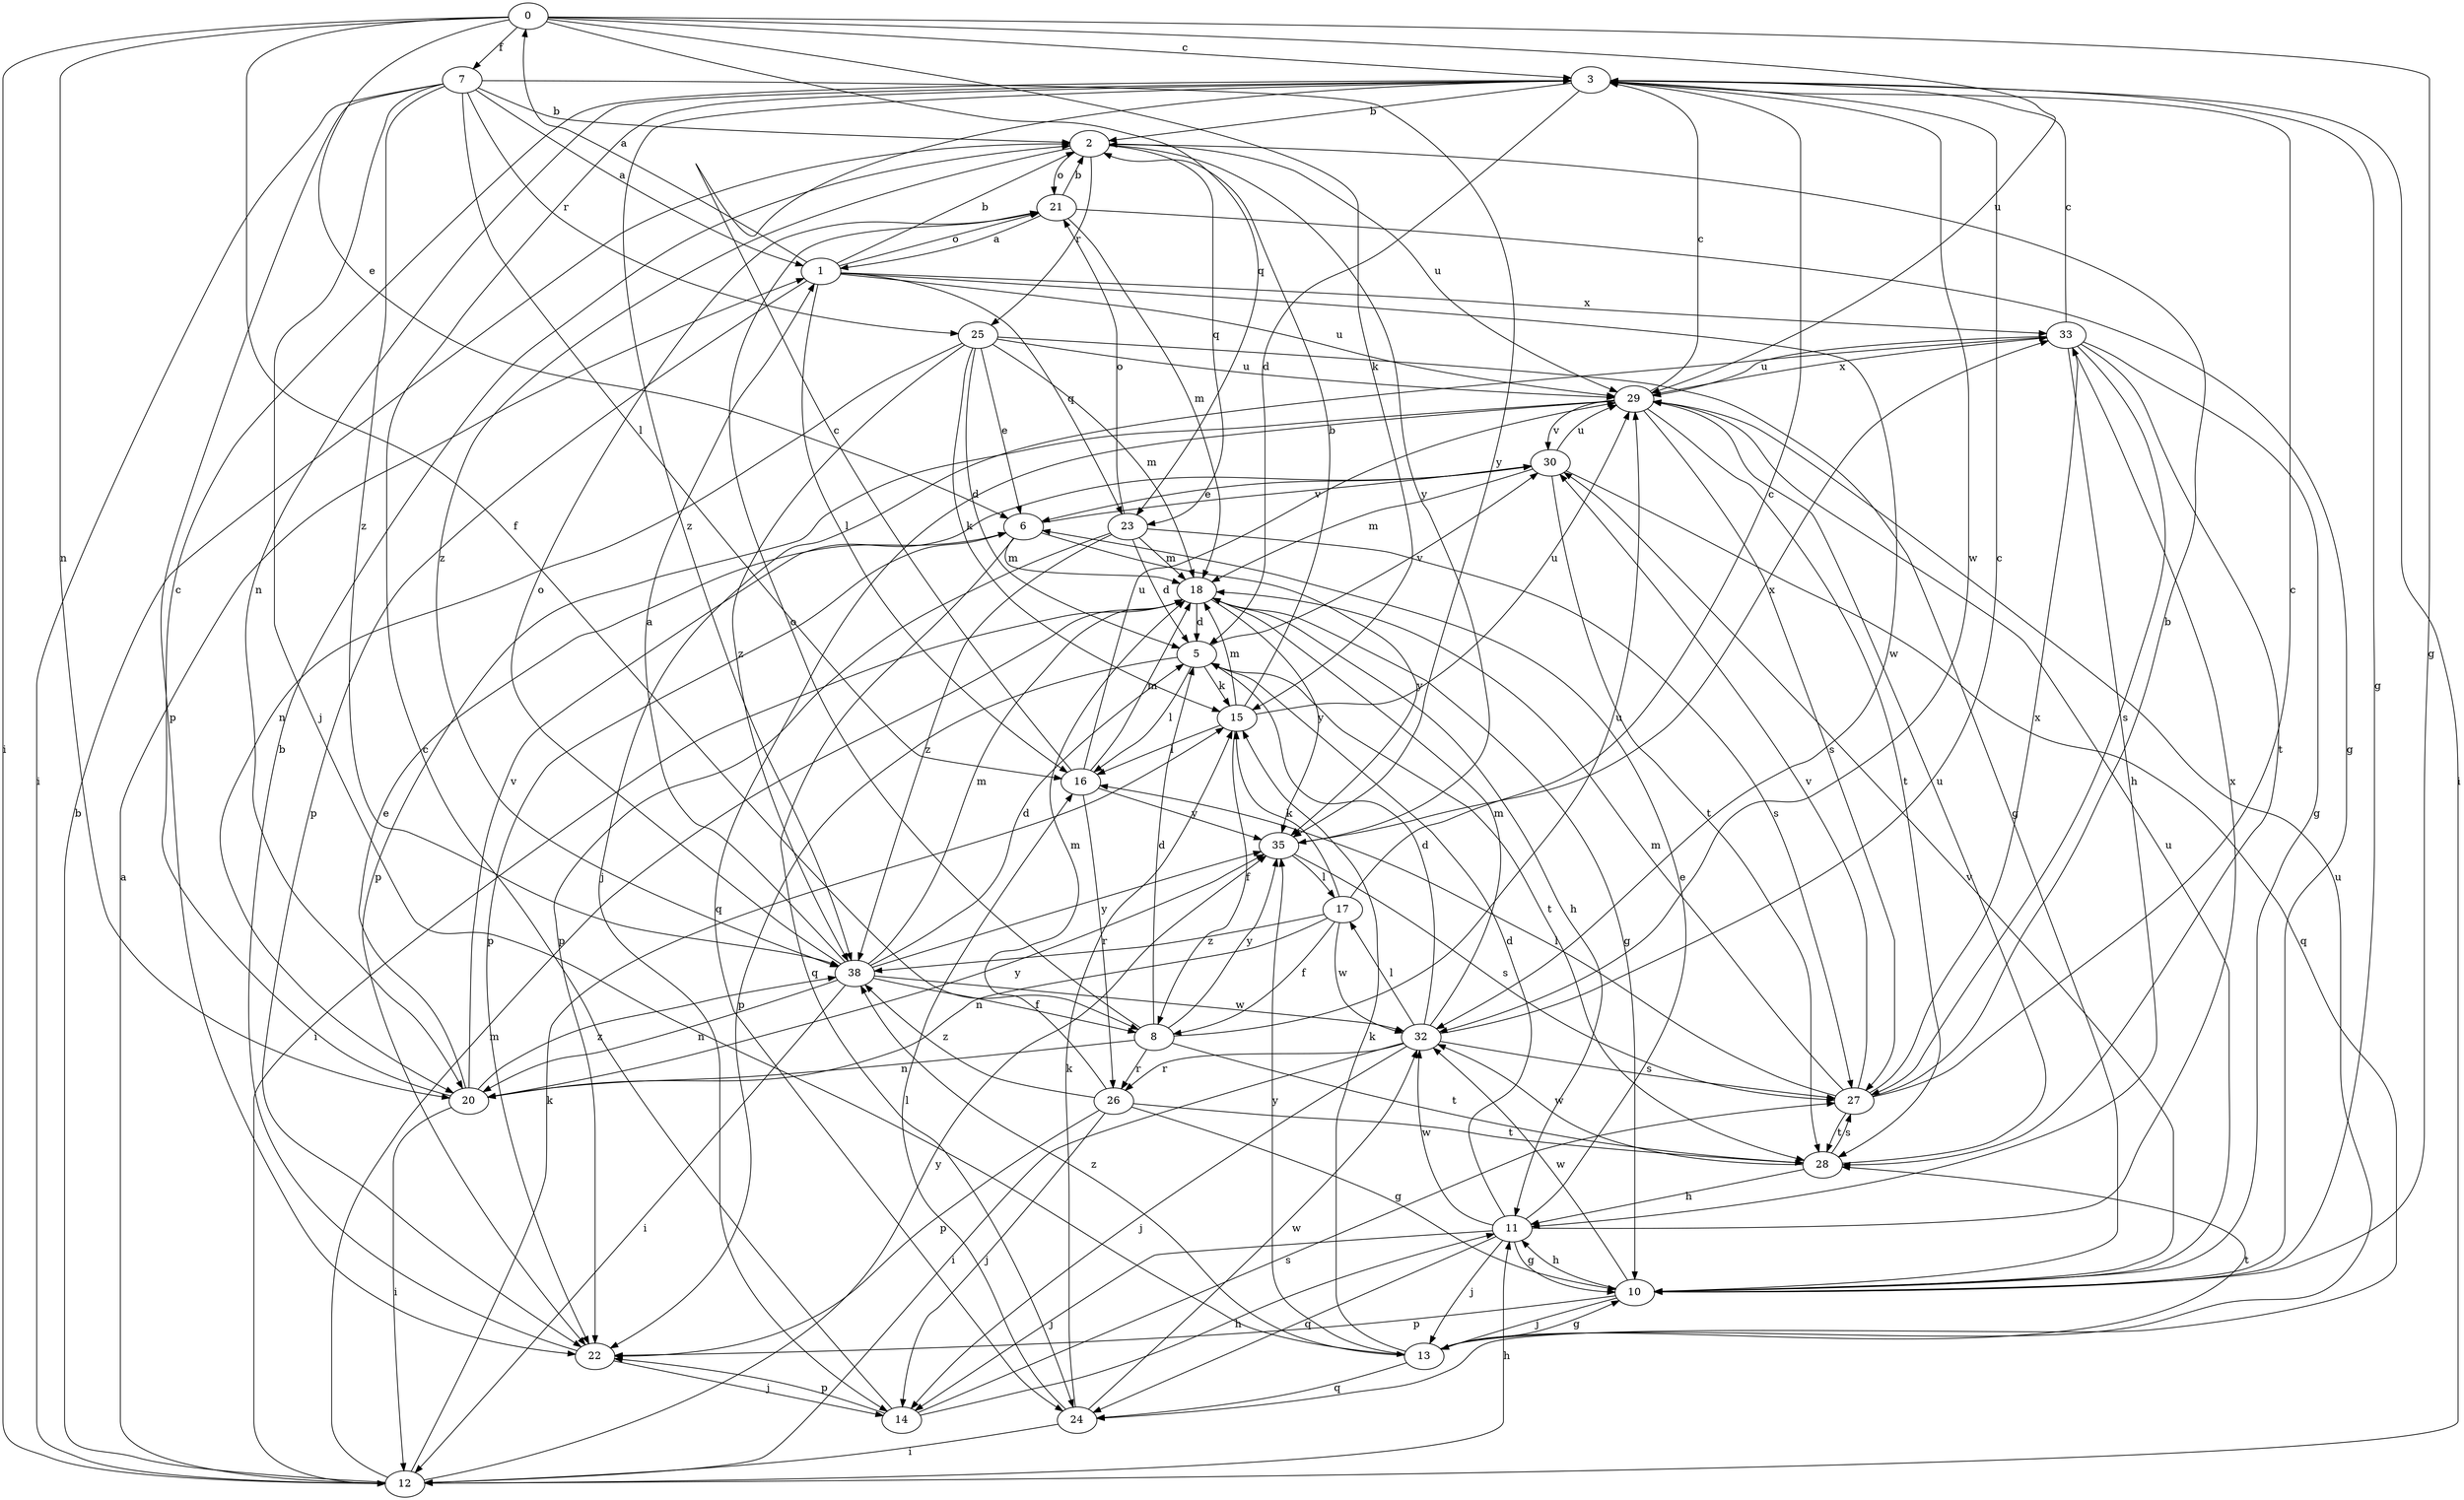 strict digraph  {
0;
1;
2;
3;
5;
6;
7;
8;
10;
11;
12;
13;
14;
15;
16;
17;
18;
20;
21;
22;
23;
24;
25;
26;
27;
28;
29;
30;
32;
33;
35;
38;
0 -> 3  [label=c];
0 -> 6  [label=e];
0 -> 7  [label=f];
0 -> 8  [label=f];
0 -> 10  [label=g];
0 -> 12  [label=i];
0 -> 15  [label=k];
0 -> 20  [label=n];
0 -> 23  [label=q];
0 -> 29  [label=u];
1 -> 0  [label=a];
1 -> 2  [label=b];
1 -> 16  [label=l];
1 -> 21  [label=o];
1 -> 22  [label=p];
1 -> 23  [label=q];
1 -> 29  [label=u];
1 -> 32  [label=w];
1 -> 33  [label=x];
2 -> 21  [label=o];
2 -> 23  [label=q];
2 -> 25  [label=r];
2 -> 29  [label=u];
2 -> 35  [label=y];
2 -> 38  [label=z];
3 -> 2  [label=b];
3 -> 5  [label=d];
3 -> 10  [label=g];
3 -> 12  [label=i];
3 -> 20  [label=n];
3 -> 32  [label=w];
3 -> 38  [label=z];
5 -> 15  [label=k];
5 -> 16  [label=l];
5 -> 22  [label=p];
5 -> 28  [label=t];
5 -> 30  [label=v];
6 -> 18  [label=m];
6 -> 22  [label=p];
6 -> 24  [label=q];
6 -> 30  [label=v];
6 -> 35  [label=y];
7 -> 1  [label=a];
7 -> 2  [label=b];
7 -> 12  [label=i];
7 -> 13  [label=j];
7 -> 16  [label=l];
7 -> 22  [label=p];
7 -> 25  [label=r];
7 -> 35  [label=y];
7 -> 38  [label=z];
8 -> 5  [label=d];
8 -> 20  [label=n];
8 -> 21  [label=o];
8 -> 26  [label=r];
8 -> 28  [label=t];
8 -> 29  [label=u];
8 -> 35  [label=y];
10 -> 11  [label=h];
10 -> 13  [label=j];
10 -> 22  [label=p];
10 -> 29  [label=u];
10 -> 30  [label=v];
10 -> 32  [label=w];
11 -> 5  [label=d];
11 -> 6  [label=e];
11 -> 10  [label=g];
11 -> 13  [label=j];
11 -> 14  [label=j];
11 -> 24  [label=q];
11 -> 32  [label=w];
11 -> 33  [label=x];
12 -> 1  [label=a];
12 -> 2  [label=b];
12 -> 11  [label=h];
12 -> 15  [label=k];
12 -> 18  [label=m];
12 -> 35  [label=y];
13 -> 10  [label=g];
13 -> 15  [label=k];
13 -> 24  [label=q];
13 -> 28  [label=t];
13 -> 29  [label=u];
13 -> 35  [label=y];
13 -> 38  [label=z];
14 -> 3  [label=c];
14 -> 11  [label=h];
14 -> 22  [label=p];
14 -> 27  [label=s];
15 -> 2  [label=b];
15 -> 8  [label=f];
15 -> 16  [label=l];
15 -> 18  [label=m];
15 -> 29  [label=u];
16 -> 3  [label=c];
16 -> 18  [label=m];
16 -> 26  [label=r];
16 -> 29  [label=u];
16 -> 35  [label=y];
17 -> 3  [label=c];
17 -> 8  [label=f];
17 -> 15  [label=k];
17 -> 20  [label=n];
17 -> 32  [label=w];
17 -> 38  [label=z];
18 -> 5  [label=d];
18 -> 10  [label=g];
18 -> 11  [label=h];
18 -> 12  [label=i];
18 -> 35  [label=y];
20 -> 3  [label=c];
20 -> 6  [label=e];
20 -> 12  [label=i];
20 -> 30  [label=v];
20 -> 35  [label=y];
20 -> 38  [label=z];
21 -> 1  [label=a];
21 -> 2  [label=b];
21 -> 10  [label=g];
21 -> 18  [label=m];
22 -> 2  [label=b];
22 -> 14  [label=j];
23 -> 5  [label=d];
23 -> 18  [label=m];
23 -> 21  [label=o];
23 -> 22  [label=p];
23 -> 27  [label=s];
23 -> 38  [label=z];
24 -> 12  [label=i];
24 -> 15  [label=k];
24 -> 16  [label=l];
24 -> 32  [label=w];
25 -> 5  [label=d];
25 -> 6  [label=e];
25 -> 10  [label=g];
25 -> 15  [label=k];
25 -> 18  [label=m];
25 -> 20  [label=n];
25 -> 29  [label=u];
25 -> 38  [label=z];
26 -> 10  [label=g];
26 -> 14  [label=j];
26 -> 18  [label=m];
26 -> 22  [label=p];
26 -> 28  [label=t];
26 -> 38  [label=z];
27 -> 2  [label=b];
27 -> 3  [label=c];
27 -> 16  [label=l];
27 -> 18  [label=m];
27 -> 28  [label=t];
27 -> 30  [label=v];
27 -> 33  [label=x];
28 -> 11  [label=h];
28 -> 27  [label=s];
28 -> 29  [label=u];
28 -> 32  [label=w];
29 -> 3  [label=c];
29 -> 22  [label=p];
29 -> 24  [label=q];
29 -> 27  [label=s];
29 -> 28  [label=t];
29 -> 30  [label=v];
29 -> 33  [label=x];
30 -> 6  [label=e];
30 -> 18  [label=m];
30 -> 24  [label=q];
30 -> 28  [label=t];
30 -> 29  [label=u];
32 -> 3  [label=c];
32 -> 5  [label=d];
32 -> 12  [label=i];
32 -> 14  [label=j];
32 -> 17  [label=l];
32 -> 18  [label=m];
32 -> 26  [label=r];
32 -> 27  [label=s];
33 -> 3  [label=c];
33 -> 10  [label=g];
33 -> 11  [label=h];
33 -> 14  [label=j];
33 -> 27  [label=s];
33 -> 28  [label=t];
33 -> 29  [label=u];
35 -> 17  [label=l];
35 -> 27  [label=s];
35 -> 33  [label=x];
38 -> 1  [label=a];
38 -> 5  [label=d];
38 -> 8  [label=f];
38 -> 12  [label=i];
38 -> 18  [label=m];
38 -> 20  [label=n];
38 -> 21  [label=o];
38 -> 32  [label=w];
38 -> 35  [label=y];
}
